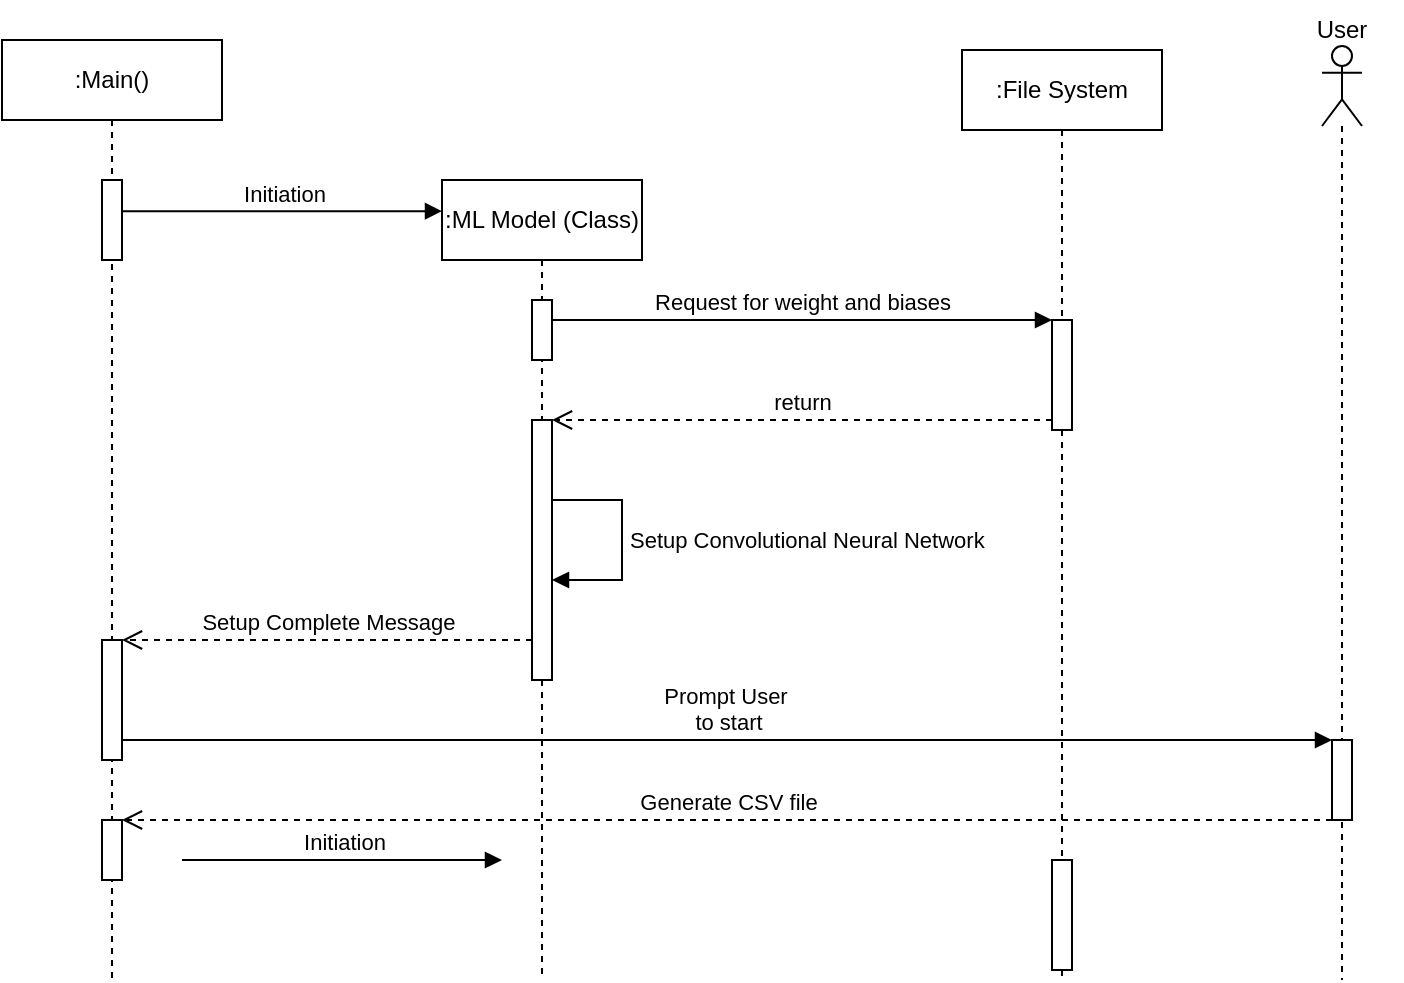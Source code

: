<mxfile version="22.1.1" type="device">
  <diagram name="Page-1" id="Ow2NWfyHA8QmEdyQYtGv">
    <mxGraphModel dx="1388" dy="661" grid="1" gridSize="10" guides="1" tooltips="1" connect="1" arrows="1" fold="1" page="1" pageScale="1" pageWidth="1100" pageHeight="850" math="0" shadow="0">
      <root>
        <mxCell id="0" />
        <mxCell id="1" parent="0" />
        <mxCell id="s7GJ0OFSb9FaqXqEgfi8-1" value=":ML Model (Class)" style="shape=umlLifeline;perimeter=lifelinePerimeter;whiteSpace=wrap;html=1;container=0;dropTarget=0;collapsible=0;recursiveResize=0;outlineConnect=0;portConstraint=eastwest;newEdgeStyle={&quot;edgeStyle&quot;:&quot;elbowEdgeStyle&quot;,&quot;elbow&quot;:&quot;vertical&quot;,&quot;curved&quot;:0,&quot;rounded&quot;:0};" parent="1" vertex="1">
          <mxGeometry x="430" y="200" width="100" height="400" as="geometry" />
        </mxCell>
        <mxCell id="s7GJ0OFSb9FaqXqEgfi8-2" value="" style="html=1;points=[];perimeter=orthogonalPerimeter;outlineConnect=0;targetShapes=umlLifeline;portConstraint=eastwest;newEdgeStyle={&quot;edgeStyle&quot;:&quot;elbowEdgeStyle&quot;,&quot;elbow&quot;:&quot;vertical&quot;,&quot;curved&quot;:0,&quot;rounded&quot;:0};" parent="s7GJ0OFSb9FaqXqEgfi8-1" vertex="1">
          <mxGeometry x="45" y="120" width="10" height="130" as="geometry" />
        </mxCell>
        <mxCell id="s7GJ0OFSb9FaqXqEgfi8-3" value="Setup Convolutional Neural Network" style="html=1;align=left;spacingLeft=2;endArrow=block;rounded=0;edgeStyle=orthogonalEdgeStyle;curved=0;rounded=0;" parent="s7GJ0OFSb9FaqXqEgfi8-1" edge="1">
          <mxGeometry relative="1" as="geometry">
            <mxPoint x="55" y="160" as="sourcePoint" />
            <Array as="points">
              <mxPoint x="90" y="160" />
              <mxPoint x="90" y="200" />
            </Array>
            <mxPoint x="55" y="200" as="targetPoint" />
          </mxGeometry>
        </mxCell>
        <mxCell id="s7GJ0OFSb9FaqXqEgfi8-17" value="" style="html=1;points=[];perimeter=orthogonalPerimeter;outlineConnect=0;targetShapes=umlLifeline;portConstraint=eastwest;newEdgeStyle={&quot;edgeStyle&quot;:&quot;elbowEdgeStyle&quot;,&quot;elbow&quot;:&quot;vertical&quot;,&quot;curved&quot;:0,&quot;rounded&quot;:0};" parent="s7GJ0OFSb9FaqXqEgfi8-1" vertex="1">
          <mxGeometry x="45" y="60" width="10" height="30" as="geometry" />
        </mxCell>
        <mxCell id="s7GJ0OFSb9FaqXqEgfi8-4" value=":File System" style="shape=umlLifeline;perimeter=lifelinePerimeter;whiteSpace=wrap;html=1;container=0;dropTarget=0;collapsible=0;recursiveResize=0;outlineConnect=0;portConstraint=eastwest;newEdgeStyle={&quot;edgeStyle&quot;:&quot;elbowEdgeStyle&quot;,&quot;elbow&quot;:&quot;vertical&quot;,&quot;curved&quot;:0,&quot;rounded&quot;:0};" parent="1" vertex="1">
          <mxGeometry x="690" y="135" width="100" height="465" as="geometry" />
        </mxCell>
        <mxCell id="s7GJ0OFSb9FaqXqEgfi8-14" value="" style="html=1;points=[[0,0,0,0,5],[0,1,0,0,-5],[1,0,0,0,5],[1,1,0,0,-5]];perimeter=orthogonalPerimeter;outlineConnect=0;targetShapes=umlLifeline;portConstraint=eastwest;newEdgeStyle={&quot;curved&quot;:0,&quot;rounded&quot;:0};" parent="s7GJ0OFSb9FaqXqEgfi8-4" vertex="1">
          <mxGeometry x="45" y="135" width="10" height="55" as="geometry" />
        </mxCell>
        <mxCell id="I4lYP4IJBTwxv8p_USNZ-1" value="" style="html=1;points=[[0,0,0,0,5],[0,1,0,0,-5],[1,0,0,0,5],[1,1,0,0,-5]];perimeter=orthogonalPerimeter;outlineConnect=0;targetShapes=umlLifeline;portConstraint=eastwest;newEdgeStyle={&quot;curved&quot;:0,&quot;rounded&quot;:0};" vertex="1" parent="s7GJ0OFSb9FaqXqEgfi8-4">
          <mxGeometry x="45" y="405" width="10" height="55" as="geometry" />
        </mxCell>
        <mxCell id="s7GJ0OFSb9FaqXqEgfi8-8" value="" style="shape=umlLifeline;perimeter=lifelinePerimeter;whiteSpace=wrap;html=1;container=1;dropTarget=0;collapsible=0;recursiveResize=0;outlineConnect=0;portConstraint=eastwest;newEdgeStyle={&quot;curved&quot;:0,&quot;rounded&quot;:0};participant=umlActor;" parent="1" vertex="1">
          <mxGeometry x="870" y="133" width="20" height="467" as="geometry" />
        </mxCell>
        <mxCell id="s7GJ0OFSb9FaqXqEgfi8-21" value="" style="html=1;points=[];perimeter=orthogonalPerimeter;outlineConnect=0;targetShapes=umlLifeline;portConstraint=eastwest;newEdgeStyle={&quot;edgeStyle&quot;:&quot;elbowEdgeStyle&quot;,&quot;elbow&quot;:&quot;vertical&quot;,&quot;curved&quot;:0,&quot;rounded&quot;:0};" parent="s7GJ0OFSb9FaqXqEgfi8-8" vertex="1">
          <mxGeometry x="5" y="347" width="10" height="40" as="geometry" />
        </mxCell>
        <mxCell id="s7GJ0OFSb9FaqXqEgfi8-11" value=":Main()" style="shape=umlLifeline;perimeter=lifelinePerimeter;whiteSpace=wrap;html=1;container=0;dropTarget=0;collapsible=0;recursiveResize=0;outlineConnect=0;portConstraint=eastwest;newEdgeStyle={&quot;edgeStyle&quot;:&quot;elbowEdgeStyle&quot;,&quot;elbow&quot;:&quot;vertical&quot;,&quot;curved&quot;:0,&quot;rounded&quot;:0};" parent="1" vertex="1">
          <mxGeometry x="210" y="130" width="110" height="470" as="geometry" />
        </mxCell>
        <mxCell id="s7GJ0OFSb9FaqXqEgfi8-12" value="" style="html=1;points=[];perimeter=orthogonalPerimeter;outlineConnect=0;targetShapes=umlLifeline;portConstraint=eastwest;newEdgeStyle={&quot;edgeStyle&quot;:&quot;elbowEdgeStyle&quot;,&quot;elbow&quot;:&quot;vertical&quot;,&quot;curved&quot;:0,&quot;rounded&quot;:0};" parent="s7GJ0OFSb9FaqXqEgfi8-11" vertex="1">
          <mxGeometry x="50" y="70" width="10" height="40" as="geometry" />
        </mxCell>
        <mxCell id="s7GJ0OFSb9FaqXqEgfi8-19" value="" style="html=1;points=[];perimeter=orthogonalPerimeter;outlineConnect=0;targetShapes=umlLifeline;portConstraint=eastwest;newEdgeStyle={&quot;edgeStyle&quot;:&quot;elbowEdgeStyle&quot;,&quot;elbow&quot;:&quot;vertical&quot;,&quot;curved&quot;:0,&quot;rounded&quot;:0};" parent="s7GJ0OFSb9FaqXqEgfi8-11" vertex="1">
          <mxGeometry x="50" y="300" width="10" height="60" as="geometry" />
        </mxCell>
        <mxCell id="P_YT-sTP9ZJPTK59YY_1-1" value="" style="html=1;points=[];perimeter=orthogonalPerimeter;outlineConnect=0;targetShapes=umlLifeline;portConstraint=eastwest;newEdgeStyle={&quot;edgeStyle&quot;:&quot;elbowEdgeStyle&quot;,&quot;elbow&quot;:&quot;vertical&quot;,&quot;curved&quot;:0,&quot;rounded&quot;:0};" parent="s7GJ0OFSb9FaqXqEgfi8-11" vertex="1">
          <mxGeometry x="50" y="390" width="10" height="30" as="geometry" />
        </mxCell>
        <mxCell id="s7GJ0OFSb9FaqXqEgfi8-13" value="Initiation" style="html=1;verticalAlign=bottom;endArrow=block;curved=0;rounded=0;entryX=0;entryY=0.039;entryDx=0;entryDy=0;entryPerimeter=0;" parent="1" source="s7GJ0OFSb9FaqXqEgfi8-12" target="s7GJ0OFSb9FaqXqEgfi8-1" edge="1">
          <mxGeometry x="0.007" width="80" relative="1" as="geometry">
            <mxPoint x="380" y="210" as="sourcePoint" />
            <mxPoint x="460" y="210" as="targetPoint" />
            <mxPoint as="offset" />
          </mxGeometry>
        </mxCell>
        <mxCell id="s7GJ0OFSb9FaqXqEgfi8-15" value="Request for weight and biases" style="html=1;verticalAlign=bottom;endArrow=block;curved=0;rounded=0;" parent="1" edge="1" target="s7GJ0OFSb9FaqXqEgfi8-14">
          <mxGeometry relative="1" as="geometry">
            <mxPoint x="485" y="270" as="sourcePoint" />
            <mxPoint x="745" y="270" as="targetPoint" />
          </mxGeometry>
        </mxCell>
        <mxCell id="s7GJ0OFSb9FaqXqEgfi8-16" value="return" style="html=1;verticalAlign=bottom;endArrow=open;dashed=1;endSize=8;curved=0;rounded=0;exitX=0;exitY=1;exitDx=0;exitDy=-5;" parent="1" source="s7GJ0OFSb9FaqXqEgfi8-14" target="s7GJ0OFSb9FaqXqEgfi8-2" edge="1">
          <mxGeometry relative="1" as="geometry">
            <mxPoint x="580" y="340" as="targetPoint" />
          </mxGeometry>
        </mxCell>
        <mxCell id="s7GJ0OFSb9FaqXqEgfi8-18" value="User" style="text;strokeColor=none;align=center;fillColor=none;html=1;verticalAlign=middle;whiteSpace=wrap;rounded=0;" parent="1" vertex="1">
          <mxGeometry x="850" y="110" width="60" height="30" as="geometry" />
        </mxCell>
        <mxCell id="s7GJ0OFSb9FaqXqEgfi8-20" value="Setup Complete Message" style="html=1;verticalAlign=bottom;endArrow=open;dashed=1;endSize=8;curved=0;rounded=0;" parent="1" source="s7GJ0OFSb9FaqXqEgfi8-2" target="s7GJ0OFSb9FaqXqEgfi8-19" edge="1">
          <mxGeometry relative="1" as="geometry">
            <mxPoint x="535" y="440" as="sourcePoint" />
            <mxPoint x="345" y="440" as="targetPoint" />
          </mxGeometry>
        </mxCell>
        <mxCell id="s7GJ0OFSb9FaqXqEgfi8-22" value="Prompt User&amp;nbsp;&lt;br&gt;to start" style="html=1;verticalAlign=bottom;endArrow=block;curved=0;rounded=0;" parent="1" source="s7GJ0OFSb9FaqXqEgfi8-19" target="s7GJ0OFSb9FaqXqEgfi8-21" edge="1">
          <mxGeometry width="80" relative="1" as="geometry">
            <mxPoint x="265" y="485" as="sourcePoint" />
            <mxPoint x="380" y="485" as="targetPoint" />
          </mxGeometry>
        </mxCell>
        <mxCell id="P_YT-sTP9ZJPTK59YY_1-2" value="Generate CSV file" style="html=1;verticalAlign=bottom;endArrow=open;dashed=1;endSize=8;curved=0;rounded=0;" parent="1" source="s7GJ0OFSb9FaqXqEgfi8-21" target="P_YT-sTP9ZJPTK59YY_1-1" edge="1">
          <mxGeometry relative="1" as="geometry">
            <mxPoint x="370" y="530" as="sourcePoint" />
            <mxPoint x="290" y="530" as="targetPoint" />
            <Array as="points">
              <mxPoint x="340" y="520" />
            </Array>
          </mxGeometry>
        </mxCell>
        <mxCell id="I4lYP4IJBTwxv8p_USNZ-2" value="Initiation" style="html=1;verticalAlign=bottom;endArrow=block;curved=0;rounded=0;entryX=0;entryY=0.039;entryDx=0;entryDy=0;entryPerimeter=0;" edge="1" parent="1">
          <mxGeometry x="0.007" width="80" relative="1" as="geometry">
            <mxPoint x="300" y="540" as="sourcePoint" />
            <mxPoint x="460" y="540" as="targetPoint" />
            <mxPoint as="offset" />
          </mxGeometry>
        </mxCell>
      </root>
    </mxGraphModel>
  </diagram>
</mxfile>
